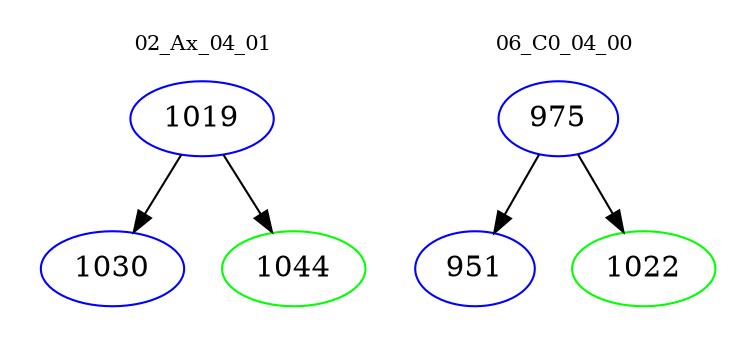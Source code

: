 digraph{
subgraph cluster_0 {
color = white
label = "02_Ax_04_01";
fontsize=10;
T0_1019 [label="1019", color="blue"]
T0_1019 -> T0_1030 [color="black"]
T0_1030 [label="1030", color="blue"]
T0_1019 -> T0_1044 [color="black"]
T0_1044 [label="1044", color="green"]
}
subgraph cluster_1 {
color = white
label = "06_C0_04_00";
fontsize=10;
T1_975 [label="975", color="blue"]
T1_975 -> T1_951 [color="black"]
T1_951 [label="951", color="blue"]
T1_975 -> T1_1022 [color="black"]
T1_1022 [label="1022", color="green"]
}
}
